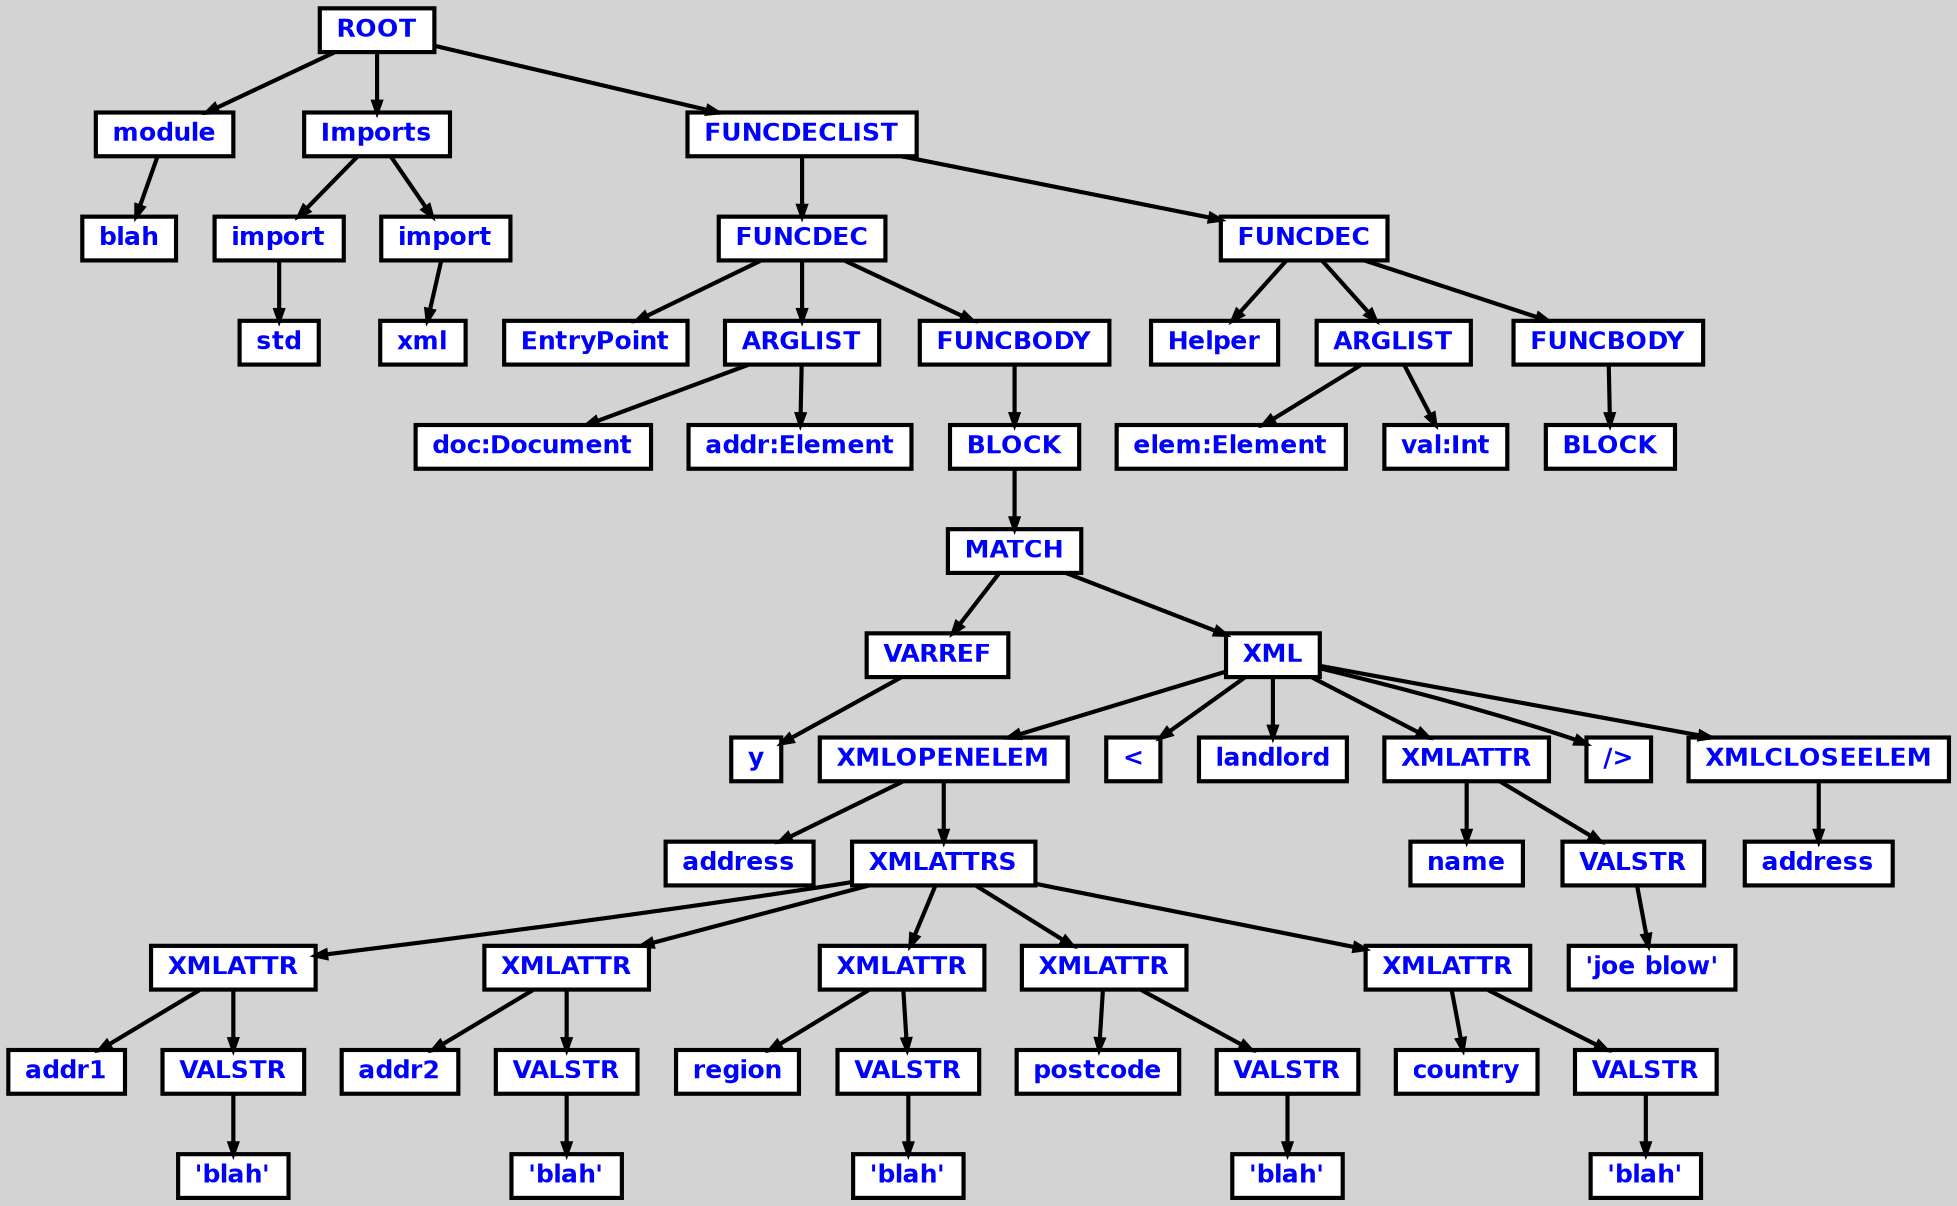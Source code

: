 digraph {

	ordering=out;
	ranksep=.4;
	bgcolor="lightgrey"; node [shape=box, fixedsize=false, fontsize=12, fontname="Helvetica-bold", fontcolor="blue"
		width=.25, height=.25, color="black", fillcolor="white", style="filled, solid, bold"];
	edge [arrowsize=.5, color="black", style="bold"]

  n0 [label="ROOT"];
  n1 [label="module"];
  n1 [label="module"];
  n2 [label="blah"];
  n3 [label="Imports"];
  n3 [label="Imports"];
  n4 [label="import"];
  n4 [label="import"];
  n5 [label="std"];
  n6 [label="import"];
  n6 [label="import"];
  n7 [label="xml"];
  n8 [label="FUNCDECLIST"];
  n8 [label="FUNCDECLIST"];
  n9 [label="FUNCDEC"];
  n9 [label="FUNCDEC"];
  n10 [label="EntryPoint"];
  n11 [label="ARGLIST"];
  n11 [label="ARGLIST"];
  n12 [label="doc:Document"];
  n13 [label="addr:Element"];
  n14 [label="FUNCBODY"];
  n14 [label="FUNCBODY"];
  n15 [label="BLOCK"];
  n15 [label="BLOCK"];
  n16 [label="MATCH"];
  n16 [label="MATCH"];
  n17 [label="VARREF"];
  n17 [label="VARREF"];
  n18 [label="y"];
  n19 [label="XML"];
  n19 [label="XML"];
  n20 [label="XMLOPENELEM"];
  n20 [label="XMLOPENELEM"];
  n21 [label="address"];
  n22 [label="XMLATTRS"];
  n22 [label="XMLATTRS"];
  n23 [label="XMLATTR"];
  n23 [label="XMLATTR"];
  n24 [label="addr1"];
  n25 [label="VALSTR"];
  n25 [label="VALSTR"];
  n26 [label="'blah'"];
  n27 [label="XMLATTR"];
  n27 [label="XMLATTR"];
  n28 [label="addr2"];
  n29 [label="VALSTR"];
  n29 [label="VALSTR"];
  n30 [label="'blah'"];
  n31 [label="XMLATTR"];
  n31 [label="XMLATTR"];
  n32 [label="region"];
  n33 [label="VALSTR"];
  n33 [label="VALSTR"];
  n34 [label="'blah'"];
  n35 [label="XMLATTR"];
  n35 [label="XMLATTR"];
  n36 [label="postcode"];
  n37 [label="VALSTR"];
  n37 [label="VALSTR"];
  n38 [label="'blah'"];
  n39 [label="XMLATTR"];
  n39 [label="XMLATTR"];
  n40 [label="country"];
  n41 [label="VALSTR"];
  n41 [label="VALSTR"];
  n42 [label="'blah'"];
  n43 [label="<"];
  n44 [label="landlord"];
  n45 [label="XMLATTR"];
  n45 [label="XMLATTR"];
  n46 [label="name"];
  n47 [label="VALSTR"];
  n47 [label="VALSTR"];
  n48 [label="'joe blow'"];
  n49 [label="/>"];
  n50 [label="XMLCLOSEELEM"];
  n50 [label="XMLCLOSEELEM"];
  n51 [label="address"];
  n52 [label="FUNCDEC"];
  n52 [label="FUNCDEC"];
  n53 [label="Helper"];
  n54 [label="ARGLIST"];
  n54 [label="ARGLIST"];
  n55 [label="elem:Element"];
  n56 [label="val:Int"];
  n57 [label="FUNCBODY"];
  n57 [label="FUNCBODY"];
  n58 [label="BLOCK"];

  n0 -> n1 // "ROOT" -> "module"
  n1 -> n2 // "module" -> "blah"
  n0 -> n3 // "ROOT" -> "Imports"
  n3 -> n4 // "Imports" -> "import"
  n4 -> n5 // "import" -> "std"
  n3 -> n6 // "Imports" -> "import"
  n6 -> n7 // "import" -> "xml"
  n0 -> n8 // "ROOT" -> "FUNCDECLIST"
  n8 -> n9 // "FUNCDECLIST" -> "FUNCDEC"
  n9 -> n10 // "FUNCDEC" -> "EntryPoint"
  n9 -> n11 // "FUNCDEC" -> "ARGLIST"
  n11 -> n12 // "ARGLIST" -> "doc:Document"
  n11 -> n13 // "ARGLIST" -> "addr:Element"
  n9 -> n14 // "FUNCDEC" -> "FUNCBODY"
  n14 -> n15 // "FUNCBODY" -> "BLOCK"
  n15 -> n16 // "BLOCK" -> "MATCH"
  n16 -> n17 // "MATCH" -> "VARREF"
  n17 -> n18 // "VARREF" -> "y"
  n16 -> n19 // "MATCH" -> "XML"
  n19 -> n20 // "XML" -> "XMLOPENELEM"
  n20 -> n21 // "XMLOPENELEM" -> "address"
  n20 -> n22 // "XMLOPENELEM" -> "XMLATTRS"
  n22 -> n23 // "XMLATTRS" -> "XMLATTR"
  n23 -> n24 // "XMLATTR" -> "addr1"
  n23 -> n25 // "XMLATTR" -> "VALSTR"
  n25 -> n26 // "VALSTR" -> "'blah'"
  n22 -> n27 // "XMLATTRS" -> "XMLATTR"
  n27 -> n28 // "XMLATTR" -> "addr2"
  n27 -> n29 // "XMLATTR" -> "VALSTR"
  n29 -> n30 // "VALSTR" -> "'blah'"
  n22 -> n31 // "XMLATTRS" -> "XMLATTR"
  n31 -> n32 // "XMLATTR" -> "region"
  n31 -> n33 // "XMLATTR" -> "VALSTR"
  n33 -> n34 // "VALSTR" -> "'blah'"
  n22 -> n35 // "XMLATTRS" -> "XMLATTR"
  n35 -> n36 // "XMLATTR" -> "postcode"
  n35 -> n37 // "XMLATTR" -> "VALSTR"
  n37 -> n38 // "VALSTR" -> "'blah'"
  n22 -> n39 // "XMLATTRS" -> "XMLATTR"
  n39 -> n40 // "XMLATTR" -> "country"
  n39 -> n41 // "XMLATTR" -> "VALSTR"
  n41 -> n42 // "VALSTR" -> "'blah'"
  n19 -> n43 // "XML" -> "<"
  n19 -> n44 // "XML" -> "landlord"
  n19 -> n45 // "XML" -> "XMLATTR"
  n45 -> n46 // "XMLATTR" -> "name"
  n45 -> n47 // "XMLATTR" -> "VALSTR"
  n47 -> n48 // "VALSTR" -> "'joe blow'"
  n19 -> n49 // "XML" -> "/>"
  n19 -> n50 // "XML" -> "XMLCLOSEELEM"
  n50 -> n51 // "XMLCLOSEELEM" -> "address"
  n8 -> n52 // "FUNCDECLIST" -> "FUNCDEC"
  n52 -> n53 // "FUNCDEC" -> "Helper"
  n52 -> n54 // "FUNCDEC" -> "ARGLIST"
  n54 -> n55 // "ARGLIST" -> "elem:Element"
  n54 -> n56 // "ARGLIST" -> "val:Int"
  n52 -> n57 // "FUNCDEC" -> "FUNCBODY"
  n57 -> n58 // "FUNCBODY" -> "BLOCK"

}
